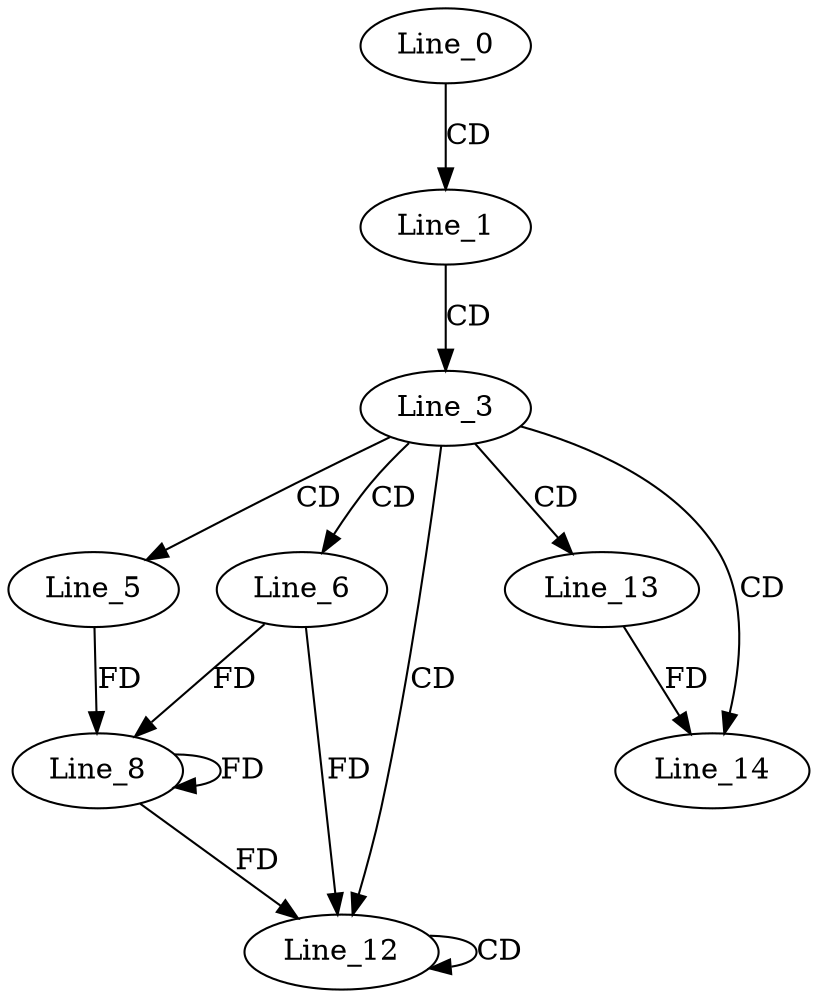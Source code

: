 digraph G {
  Line_0;
  Line_1;
  Line_3;
  Line_5;
  Line_6;
  Line_8;
  Line_8;
  Line_12;
  Line_12;
  Line_13;
  Line_14;
  Line_0 -> Line_1 [ label="CD" ];
  Line_1 -> Line_3 [ label="CD" ];
  Line_3 -> Line_5 [ label="CD" ];
  Line_3 -> Line_6 [ label="CD" ];
  Line_6 -> Line_8 [ label="FD" ];
  Line_8 -> Line_8 [ label="FD" ];
  Line_5 -> Line_8 [ label="FD" ];
  Line_3 -> Line_12 [ label="CD" ];
  Line_12 -> Line_12 [ label="CD" ];
  Line_6 -> Line_12 [ label="FD" ];
  Line_8 -> Line_12 [ label="FD" ];
  Line_3 -> Line_13 [ label="CD" ];
  Line_3 -> Line_14 [ label="CD" ];
  Line_13 -> Line_14 [ label="FD" ];
}
